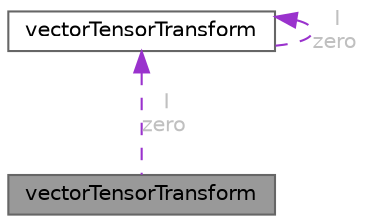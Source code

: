 digraph "vectorTensorTransform"
{
 // LATEX_PDF_SIZE
  bgcolor="transparent";
  edge [fontname=Helvetica,fontsize=10,labelfontname=Helvetica,labelfontsize=10];
  node [fontname=Helvetica,fontsize=10,shape=box,height=0.2,width=0.4];
  Node1 [id="Node000001",label="vectorTensorTransform",height=0.2,width=0.4,color="gray40", fillcolor="grey60", style="filled", fontcolor="black",tooltip="Vector-tensor class used to perform translations and rotations in 3D space."];
  Node2 -> Node1 [id="edge1_Node000001_Node000002",dir="back",color="darkorchid3",style="dashed",tooltip=" ",label=" I\nzero",fontcolor="grey" ];
  Node2 [id="Node000002",label="vectorTensorTransform",height=0.2,width=0.4,color="gray40", fillcolor="white", style="filled",URL="$classFoam_1_1vectorTensorTransform.html",tooltip="Vector-tensor class used to perform translations and rotations in 3D space."];
  Node2 -> Node2 [id="edge2_Node000002_Node000002",dir="back",color="darkorchid3",style="dashed",tooltip=" ",label=" I\nzero",fontcolor="grey" ];
}
